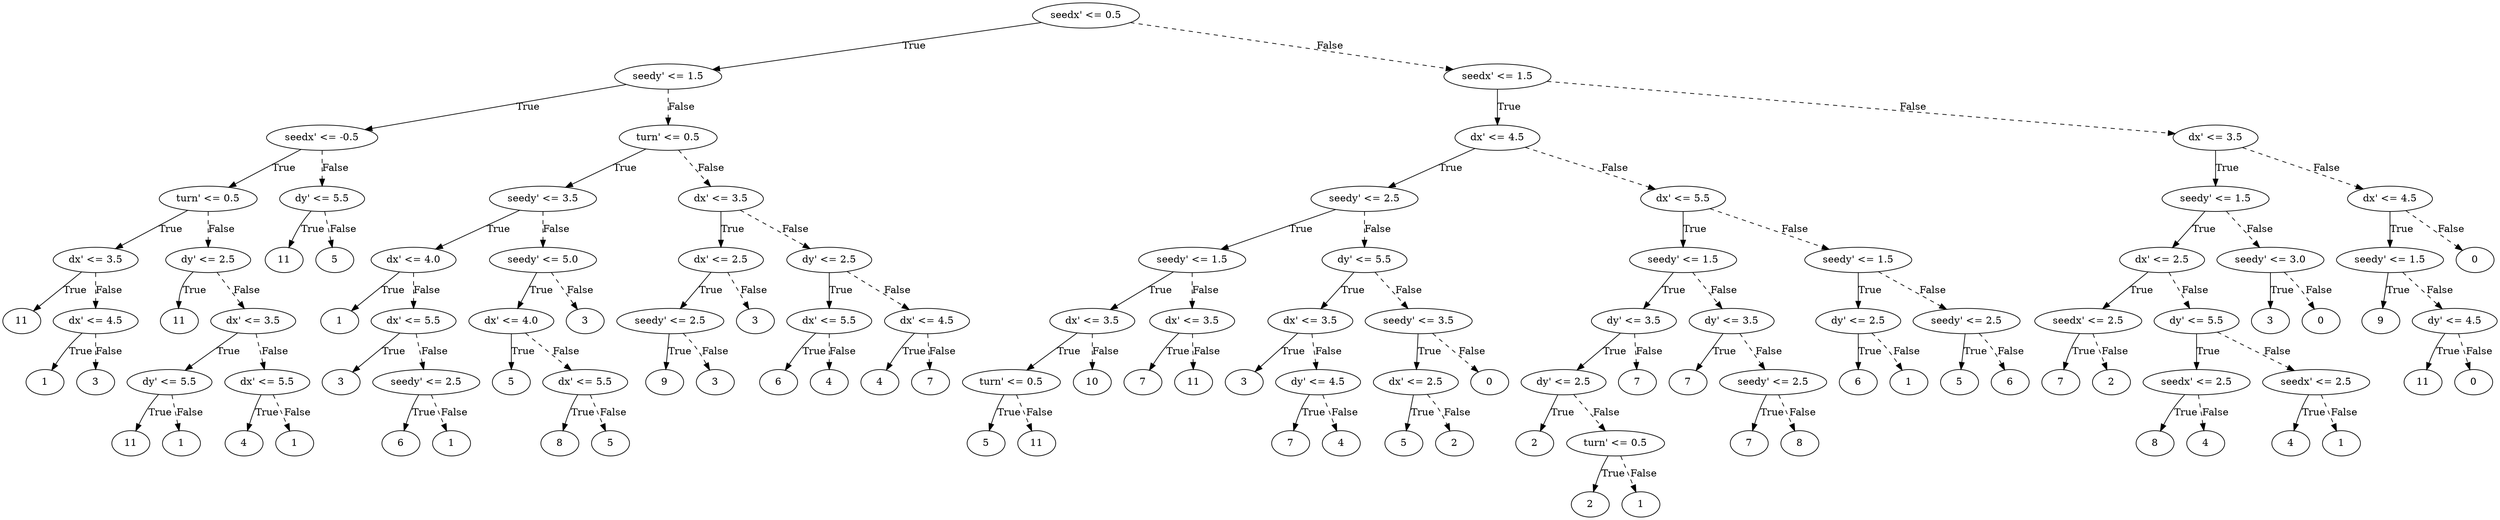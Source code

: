 digraph {
0 [label="seedx' <= 0.5"];
1 [label="seedy' <= 1.5"];
2 [label="seedx' <= -0.5"];
3 [label="turn' <= 0.5"];
4 [label="dx' <= 3.5"];
5 [label="11"];
4 -> 5 [label="True"];
6 [label="dx' <= 4.5"];
7 [label="1"];
6 -> 7 [label="True"];
8 [label="3"];
6 -> 8 [style="dashed", label="False"];
4 -> 6 [style="dashed", label="False"];
3 -> 4 [label="True"];
9 [label="dy' <= 2.5"];
10 [label="11"];
9 -> 10 [label="True"];
11 [label="dx' <= 3.5"];
12 [label="dy' <= 5.5"];
13 [label="11"];
12 -> 13 [label="True"];
14 [label="1"];
12 -> 14 [style="dashed", label="False"];
11 -> 12 [label="True"];
15 [label="dx' <= 5.5"];
16 [label="4"];
15 -> 16 [label="True"];
17 [label="1"];
15 -> 17 [style="dashed", label="False"];
11 -> 15 [style="dashed", label="False"];
9 -> 11 [style="dashed", label="False"];
3 -> 9 [style="dashed", label="False"];
2 -> 3 [label="True"];
18 [label="dy' <= 5.5"];
19 [label="11"];
18 -> 19 [label="True"];
20 [label="5"];
18 -> 20 [style="dashed", label="False"];
2 -> 18 [style="dashed", label="False"];
1 -> 2 [label="True"];
21 [label="turn' <= 0.5"];
22 [label="seedy' <= 3.5"];
23 [label="dx' <= 4.0"];
24 [label="1"];
23 -> 24 [label="True"];
25 [label="dx' <= 5.5"];
26 [label="3"];
25 -> 26 [label="True"];
27 [label="seedy' <= 2.5"];
28 [label="6"];
27 -> 28 [label="True"];
29 [label="1"];
27 -> 29 [style="dashed", label="False"];
25 -> 27 [style="dashed", label="False"];
23 -> 25 [style="dashed", label="False"];
22 -> 23 [label="True"];
30 [label="seedy' <= 5.0"];
31 [label="dx' <= 4.0"];
32 [label="5"];
31 -> 32 [label="True"];
33 [label="dx' <= 5.5"];
34 [label="8"];
33 -> 34 [label="True"];
35 [label="5"];
33 -> 35 [style="dashed", label="False"];
31 -> 33 [style="dashed", label="False"];
30 -> 31 [label="True"];
36 [label="3"];
30 -> 36 [style="dashed", label="False"];
22 -> 30 [style="dashed", label="False"];
21 -> 22 [label="True"];
37 [label="dx' <= 3.5"];
38 [label="dx' <= 2.5"];
39 [label="seedy' <= 2.5"];
40 [label="9"];
39 -> 40 [label="True"];
41 [label="3"];
39 -> 41 [style="dashed", label="False"];
38 -> 39 [label="True"];
42 [label="3"];
38 -> 42 [style="dashed", label="False"];
37 -> 38 [label="True"];
43 [label="dy' <= 2.5"];
44 [label="dx' <= 5.5"];
45 [label="6"];
44 -> 45 [label="True"];
46 [label="4"];
44 -> 46 [style="dashed", label="False"];
43 -> 44 [label="True"];
47 [label="dx' <= 4.5"];
48 [label="4"];
47 -> 48 [label="True"];
49 [label="7"];
47 -> 49 [style="dashed", label="False"];
43 -> 47 [style="dashed", label="False"];
37 -> 43 [style="dashed", label="False"];
21 -> 37 [style="dashed", label="False"];
1 -> 21 [style="dashed", label="False"];
0 -> 1 [label="True"];
50 [label="seedx' <= 1.5"];
51 [label="dx' <= 4.5"];
52 [label="seedy' <= 2.5"];
53 [label="seedy' <= 1.5"];
54 [label="dx' <= 3.5"];
55 [label="turn' <= 0.5"];
56 [label="5"];
55 -> 56 [label="True"];
57 [label="11"];
55 -> 57 [style="dashed", label="False"];
54 -> 55 [label="True"];
58 [label="10"];
54 -> 58 [style="dashed", label="False"];
53 -> 54 [label="True"];
59 [label="dx' <= 3.5"];
60 [label="7"];
59 -> 60 [label="True"];
61 [label="11"];
59 -> 61 [style="dashed", label="False"];
53 -> 59 [style="dashed", label="False"];
52 -> 53 [label="True"];
62 [label="dy' <= 5.5"];
63 [label="dx' <= 3.5"];
64 [label="3"];
63 -> 64 [label="True"];
65 [label="dy' <= 4.5"];
66 [label="7"];
65 -> 66 [label="True"];
67 [label="4"];
65 -> 67 [style="dashed", label="False"];
63 -> 65 [style="dashed", label="False"];
62 -> 63 [label="True"];
68 [label="seedy' <= 3.5"];
69 [label="dx' <= 2.5"];
70 [label="5"];
69 -> 70 [label="True"];
71 [label="2"];
69 -> 71 [style="dashed", label="False"];
68 -> 69 [label="True"];
72 [label="0"];
68 -> 72 [style="dashed", label="False"];
62 -> 68 [style="dashed", label="False"];
52 -> 62 [style="dashed", label="False"];
51 -> 52 [label="True"];
73 [label="dx' <= 5.5"];
74 [label="seedy' <= 1.5"];
75 [label="dy' <= 3.5"];
76 [label="dy' <= 2.5"];
77 [label="2"];
76 -> 77 [label="True"];
78 [label="turn' <= 0.5"];
79 [label="2"];
78 -> 79 [label="True"];
80 [label="1"];
78 -> 80 [style="dashed", label="False"];
76 -> 78 [style="dashed", label="False"];
75 -> 76 [label="True"];
81 [label="7"];
75 -> 81 [style="dashed", label="False"];
74 -> 75 [label="True"];
82 [label="dy' <= 3.5"];
83 [label="7"];
82 -> 83 [label="True"];
84 [label="seedy' <= 2.5"];
85 [label="7"];
84 -> 85 [label="True"];
86 [label="8"];
84 -> 86 [style="dashed", label="False"];
82 -> 84 [style="dashed", label="False"];
74 -> 82 [style="dashed", label="False"];
73 -> 74 [label="True"];
87 [label="seedy' <= 1.5"];
88 [label="dy' <= 2.5"];
89 [label="6"];
88 -> 89 [label="True"];
90 [label="1"];
88 -> 90 [style="dashed", label="False"];
87 -> 88 [label="True"];
91 [label="seedy' <= 2.5"];
92 [label="5"];
91 -> 92 [label="True"];
93 [label="6"];
91 -> 93 [style="dashed", label="False"];
87 -> 91 [style="dashed", label="False"];
73 -> 87 [style="dashed", label="False"];
51 -> 73 [style="dashed", label="False"];
50 -> 51 [label="True"];
94 [label="dx' <= 3.5"];
95 [label="seedy' <= 1.5"];
96 [label="dx' <= 2.5"];
97 [label="seedx' <= 2.5"];
98 [label="7"];
97 -> 98 [label="True"];
99 [label="2"];
97 -> 99 [style="dashed", label="False"];
96 -> 97 [label="True"];
100 [label="dy' <= 5.5"];
101 [label="seedx' <= 2.5"];
102 [label="8"];
101 -> 102 [label="True"];
103 [label="4"];
101 -> 103 [style="dashed", label="False"];
100 -> 101 [label="True"];
104 [label="seedx' <= 2.5"];
105 [label="4"];
104 -> 105 [label="True"];
106 [label="1"];
104 -> 106 [style="dashed", label="False"];
100 -> 104 [style="dashed", label="False"];
96 -> 100 [style="dashed", label="False"];
95 -> 96 [label="True"];
107 [label="seedy' <= 3.0"];
108 [label="3"];
107 -> 108 [label="True"];
109 [label="0"];
107 -> 109 [style="dashed", label="False"];
95 -> 107 [style="dashed", label="False"];
94 -> 95 [label="True"];
110 [label="dx' <= 4.5"];
111 [label="seedy' <= 1.5"];
112 [label="9"];
111 -> 112 [label="True"];
113 [label="dy' <= 4.5"];
114 [label="11"];
113 -> 114 [label="True"];
115 [label="0"];
113 -> 115 [style="dashed", label="False"];
111 -> 113 [style="dashed", label="False"];
110 -> 111 [label="True"];
116 [label="0"];
110 -> 116 [style="dashed", label="False"];
94 -> 110 [style="dashed", label="False"];
50 -> 94 [style="dashed", label="False"];
0 -> 50 [style="dashed", label="False"];

}